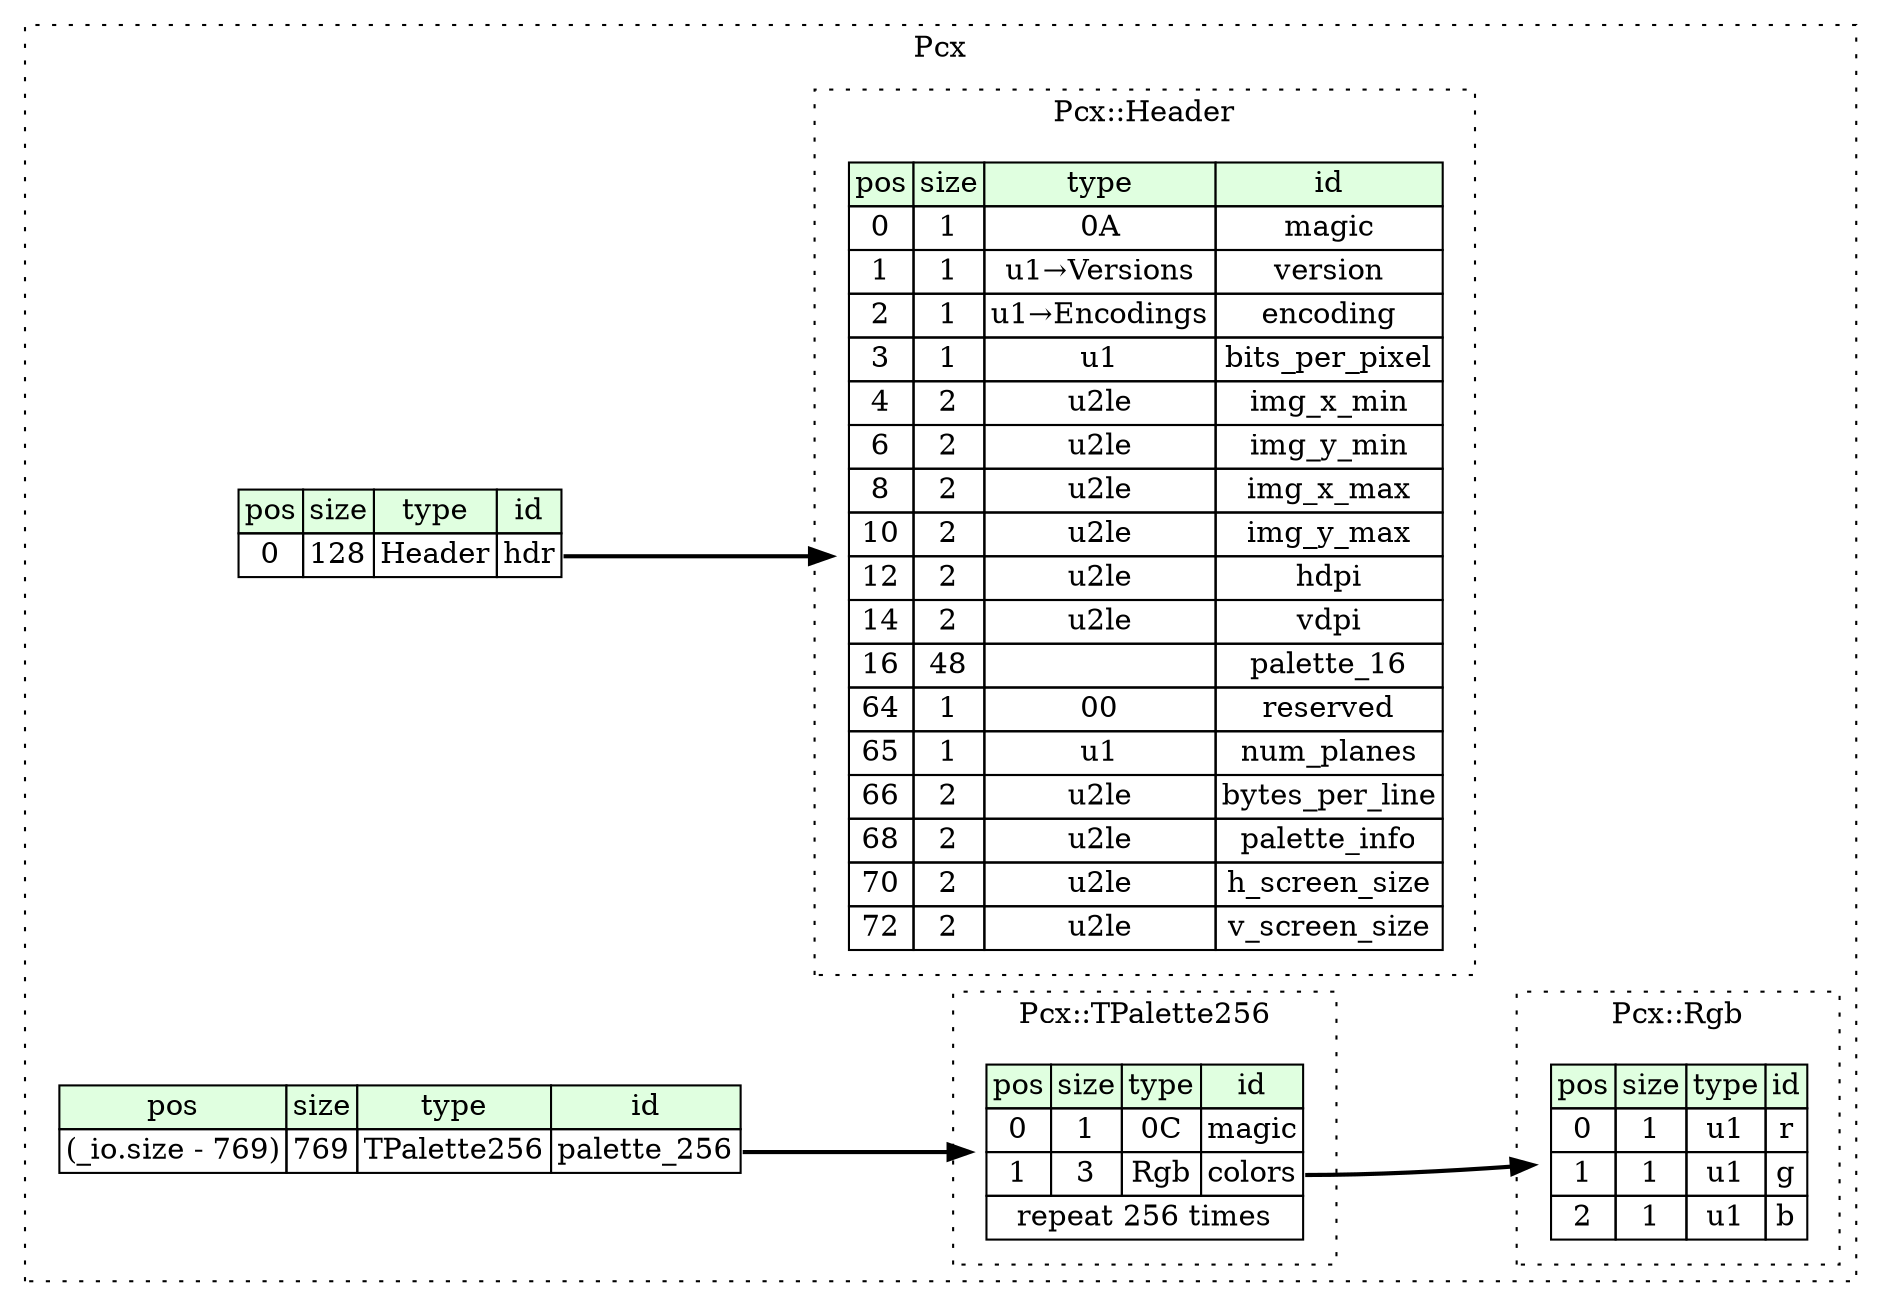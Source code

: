 digraph {
	rankdir=LR;
	node [shape=plaintext];
	subgraph cluster__pcx {
		label="Pcx";
		graph[style=dotted];

		pcx__seq [label=<<TABLE BORDER="0" CELLBORDER="1" CELLSPACING="0">
			<TR><TD BGCOLOR="#E0FFE0">pos</TD><TD BGCOLOR="#E0FFE0">size</TD><TD BGCOLOR="#E0FFE0">type</TD><TD BGCOLOR="#E0FFE0">id</TD></TR>
			<TR><TD PORT="hdr_pos">0</TD><TD PORT="hdr_size">128</TD><TD>Header</TD><TD PORT="hdr_type">hdr</TD></TR>
		</TABLE>>];
		pcx__inst__palette_256 [label=<<TABLE BORDER="0" CELLBORDER="1" CELLSPACING="0">
			<TR><TD BGCOLOR="#E0FFE0">pos</TD><TD BGCOLOR="#E0FFE0">size</TD><TD BGCOLOR="#E0FFE0">type</TD><TD BGCOLOR="#E0FFE0">id</TD></TR>
			<TR><TD PORT="palette_256_pos">(_io.size - 769)</TD><TD PORT="palette_256_size">769</TD><TD>TPalette256</TD><TD PORT="palette_256_type">palette_256</TD></TR>
		</TABLE>>];
		subgraph cluster__header {
			label="Pcx::Header";
			graph[style=dotted];

			header__seq [label=<<TABLE BORDER="0" CELLBORDER="1" CELLSPACING="0">
				<TR><TD BGCOLOR="#E0FFE0">pos</TD><TD BGCOLOR="#E0FFE0">size</TD><TD BGCOLOR="#E0FFE0">type</TD><TD BGCOLOR="#E0FFE0">id</TD></TR>
				<TR><TD PORT="magic_pos">0</TD><TD PORT="magic_size">1</TD><TD>0A</TD><TD PORT="magic_type">magic</TD></TR>
				<TR><TD PORT="version_pos">1</TD><TD PORT="version_size">1</TD><TD>u1→Versions</TD><TD PORT="version_type">version</TD></TR>
				<TR><TD PORT="encoding_pos">2</TD><TD PORT="encoding_size">1</TD><TD>u1→Encodings</TD><TD PORT="encoding_type">encoding</TD></TR>
				<TR><TD PORT="bits_per_pixel_pos">3</TD><TD PORT="bits_per_pixel_size">1</TD><TD>u1</TD><TD PORT="bits_per_pixel_type">bits_per_pixel</TD></TR>
				<TR><TD PORT="img_x_min_pos">4</TD><TD PORT="img_x_min_size">2</TD><TD>u2le</TD><TD PORT="img_x_min_type">img_x_min</TD></TR>
				<TR><TD PORT="img_y_min_pos">6</TD><TD PORT="img_y_min_size">2</TD><TD>u2le</TD><TD PORT="img_y_min_type">img_y_min</TD></TR>
				<TR><TD PORT="img_x_max_pos">8</TD><TD PORT="img_x_max_size">2</TD><TD>u2le</TD><TD PORT="img_x_max_type">img_x_max</TD></TR>
				<TR><TD PORT="img_y_max_pos">10</TD><TD PORT="img_y_max_size">2</TD><TD>u2le</TD><TD PORT="img_y_max_type">img_y_max</TD></TR>
				<TR><TD PORT="hdpi_pos">12</TD><TD PORT="hdpi_size">2</TD><TD>u2le</TD><TD PORT="hdpi_type">hdpi</TD></TR>
				<TR><TD PORT="vdpi_pos">14</TD><TD PORT="vdpi_size">2</TD><TD>u2le</TD><TD PORT="vdpi_type">vdpi</TD></TR>
				<TR><TD PORT="palette_16_pos">16</TD><TD PORT="palette_16_size">48</TD><TD></TD><TD PORT="palette_16_type">palette_16</TD></TR>
				<TR><TD PORT="reserved_pos">64</TD><TD PORT="reserved_size">1</TD><TD>00</TD><TD PORT="reserved_type">reserved</TD></TR>
				<TR><TD PORT="num_planes_pos">65</TD><TD PORT="num_planes_size">1</TD><TD>u1</TD><TD PORT="num_planes_type">num_planes</TD></TR>
				<TR><TD PORT="bytes_per_line_pos">66</TD><TD PORT="bytes_per_line_size">2</TD><TD>u2le</TD><TD PORT="bytes_per_line_type">bytes_per_line</TD></TR>
				<TR><TD PORT="palette_info_pos">68</TD><TD PORT="palette_info_size">2</TD><TD>u2le</TD><TD PORT="palette_info_type">palette_info</TD></TR>
				<TR><TD PORT="h_screen_size_pos">70</TD><TD PORT="h_screen_size_size">2</TD><TD>u2le</TD><TD PORT="h_screen_size_type">h_screen_size</TD></TR>
				<TR><TD PORT="v_screen_size_pos">72</TD><TD PORT="v_screen_size_size">2</TD><TD>u2le</TD><TD PORT="v_screen_size_type">v_screen_size</TD></TR>
			</TABLE>>];
		}
		subgraph cluster__t_palette_256 {
			label="Pcx::TPalette256";
			graph[style=dotted];

			t_palette_256__seq [label=<<TABLE BORDER="0" CELLBORDER="1" CELLSPACING="0">
				<TR><TD BGCOLOR="#E0FFE0">pos</TD><TD BGCOLOR="#E0FFE0">size</TD><TD BGCOLOR="#E0FFE0">type</TD><TD BGCOLOR="#E0FFE0">id</TD></TR>
				<TR><TD PORT="magic_pos">0</TD><TD PORT="magic_size">1</TD><TD>0C</TD><TD PORT="magic_type">magic</TD></TR>
				<TR><TD PORT="colors_pos">1</TD><TD PORT="colors_size">3</TD><TD>Rgb</TD><TD PORT="colors_type">colors</TD></TR>
				<TR><TD COLSPAN="4" PORT="colors__repeat">repeat 256 times</TD></TR>
			</TABLE>>];
		}
		subgraph cluster__rgb {
			label="Pcx::Rgb";
			graph[style=dotted];

			rgb__seq [label=<<TABLE BORDER="0" CELLBORDER="1" CELLSPACING="0">
				<TR><TD BGCOLOR="#E0FFE0">pos</TD><TD BGCOLOR="#E0FFE0">size</TD><TD BGCOLOR="#E0FFE0">type</TD><TD BGCOLOR="#E0FFE0">id</TD></TR>
				<TR><TD PORT="r_pos">0</TD><TD PORT="r_size">1</TD><TD>u1</TD><TD PORT="r_type">r</TD></TR>
				<TR><TD PORT="g_pos">1</TD><TD PORT="g_size">1</TD><TD>u1</TD><TD PORT="g_type">g</TD></TR>
				<TR><TD PORT="b_pos">2</TD><TD PORT="b_size">1</TD><TD>u1</TD><TD PORT="b_type">b</TD></TR>
			</TABLE>>];
		}
	}
	pcx__seq:hdr_type -> header__seq [style=bold];
	pcx__inst__palette_256:palette_256_type -> t_palette_256__seq [style=bold];
	t_palette_256__seq:colors_type -> rgb__seq [style=bold];
}
